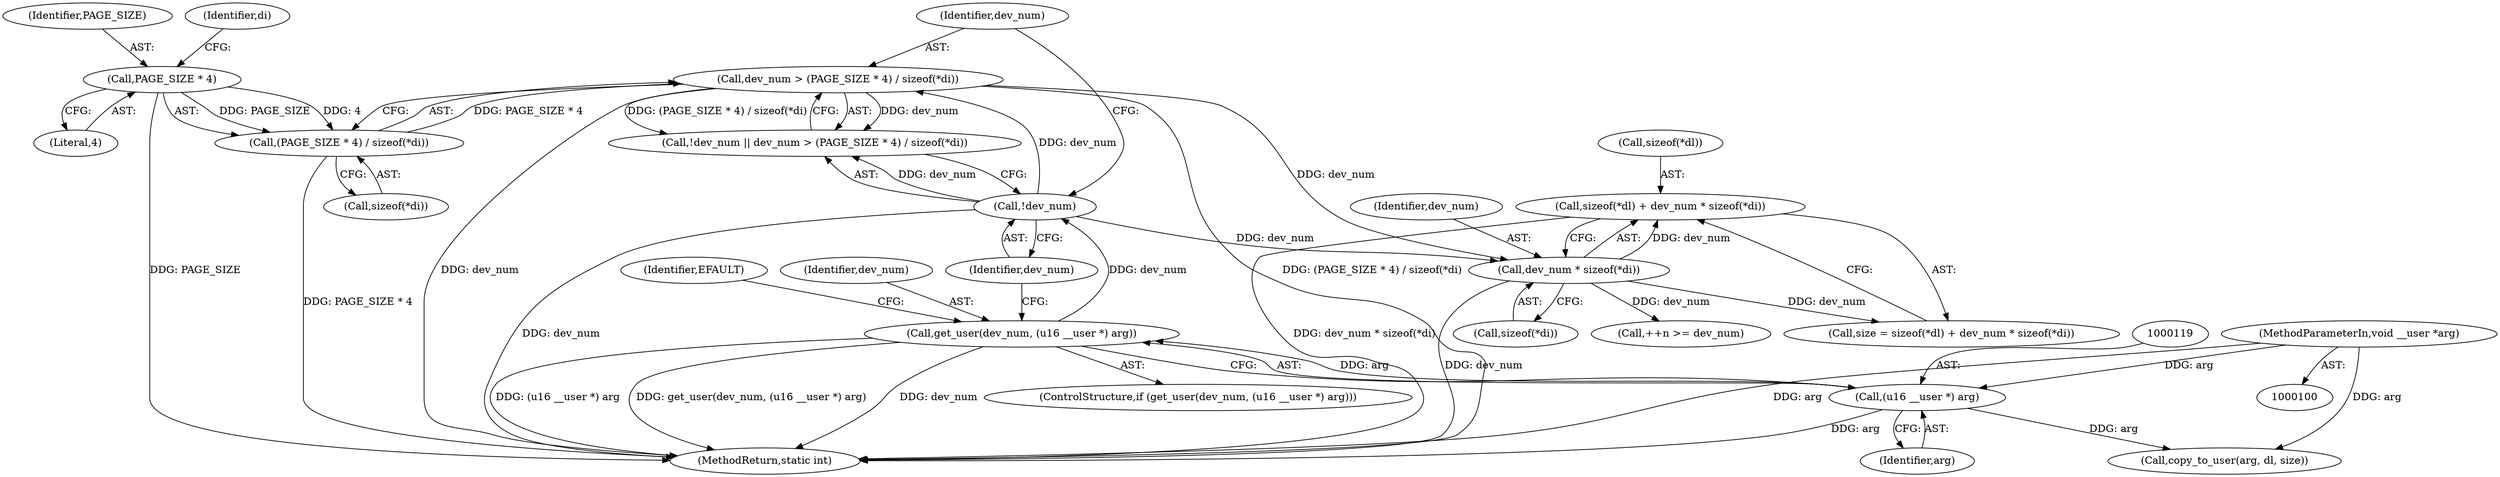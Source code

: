 digraph "0_linux_f9432c5ec8b1e9a09b9b0e5569e3c73db8de432a@API" {
"1000142" [label="(Call,sizeof(*dl) + dev_num * sizeof(*di))"];
"1000146" [label="(Call,dev_num * sizeof(*di))"];
"1000128" [label="(Call,dev_num > (PAGE_SIZE * 4) / sizeof(*di))"];
"1000126" [label="(Call,!dev_num)"];
"1000116" [label="(Call,get_user(dev_num, (u16 __user *) arg))"];
"1000118" [label="(Call,(u16 __user *) arg)"];
"1000101" [label="(MethodParameterIn,void __user *arg)"];
"1000130" [label="(Call,(PAGE_SIZE * 4) / sizeof(*di))"];
"1000131" [label="(Call,PAGE_SIZE * 4)"];
"1000142" [label="(Call,sizeof(*dl) + dev_num * sizeof(*di))"];
"1000118" [label="(Call,(u16 __user *) arg)"];
"1000130" [label="(Call,(PAGE_SIZE * 4) / sizeof(*di))"];
"1000129" [label="(Identifier,dev_num)"];
"1000266" [label="(Call,copy_to_user(arg, dl, size))"];
"1000120" [label="(Identifier,arg)"];
"1000125" [label="(Call,!dev_num || dev_num > (PAGE_SIZE * 4) / sizeof(*di))"];
"1000132" [label="(Identifier,PAGE_SIZE)"];
"1000143" [label="(Call,sizeof(*dl))"];
"1000134" [label="(Call,sizeof(*di))"];
"1000115" [label="(ControlStructure,if (get_user(dev_num, (u16 __user *) arg)))"];
"1000140" [label="(Call,size = sizeof(*dl) + dev_num * sizeof(*di))"];
"1000240" [label="(Call,++n >= dev_num)"];
"1000126" [label="(Call,!dev_num)"];
"1000147" [label="(Identifier,dev_num)"];
"1000117" [label="(Identifier,dev_num)"];
"1000123" [label="(Identifier,EFAULT)"];
"1000128" [label="(Call,dev_num > (PAGE_SIZE * 4) / sizeof(*di))"];
"1000136" [label="(Identifier,di)"];
"1000116" [label="(Call,get_user(dev_num, (u16 __user *) arg))"];
"1000133" [label="(Literal,4)"];
"1000278" [label="(MethodReturn,static int)"];
"1000127" [label="(Identifier,dev_num)"];
"1000131" [label="(Call,PAGE_SIZE * 4)"];
"1000101" [label="(MethodParameterIn,void __user *arg)"];
"1000146" [label="(Call,dev_num * sizeof(*di))"];
"1000148" [label="(Call,sizeof(*di))"];
"1000142" -> "1000140"  [label="AST: "];
"1000142" -> "1000146"  [label="CFG: "];
"1000143" -> "1000142"  [label="AST: "];
"1000146" -> "1000142"  [label="AST: "];
"1000140" -> "1000142"  [label="CFG: "];
"1000142" -> "1000278"  [label="DDG: dev_num * sizeof(*di)"];
"1000146" -> "1000142"  [label="DDG: dev_num"];
"1000146" -> "1000148"  [label="CFG: "];
"1000147" -> "1000146"  [label="AST: "];
"1000148" -> "1000146"  [label="AST: "];
"1000146" -> "1000278"  [label="DDG: dev_num"];
"1000146" -> "1000140"  [label="DDG: dev_num"];
"1000128" -> "1000146"  [label="DDG: dev_num"];
"1000126" -> "1000146"  [label="DDG: dev_num"];
"1000146" -> "1000240"  [label="DDG: dev_num"];
"1000128" -> "1000125"  [label="AST: "];
"1000128" -> "1000130"  [label="CFG: "];
"1000129" -> "1000128"  [label="AST: "];
"1000130" -> "1000128"  [label="AST: "];
"1000125" -> "1000128"  [label="CFG: "];
"1000128" -> "1000278"  [label="DDG: (PAGE_SIZE * 4) / sizeof(*di)"];
"1000128" -> "1000278"  [label="DDG: dev_num"];
"1000128" -> "1000125"  [label="DDG: dev_num"];
"1000128" -> "1000125"  [label="DDG: (PAGE_SIZE * 4) / sizeof(*di)"];
"1000126" -> "1000128"  [label="DDG: dev_num"];
"1000130" -> "1000128"  [label="DDG: PAGE_SIZE * 4"];
"1000126" -> "1000125"  [label="AST: "];
"1000126" -> "1000127"  [label="CFG: "];
"1000127" -> "1000126"  [label="AST: "];
"1000129" -> "1000126"  [label="CFG: "];
"1000125" -> "1000126"  [label="CFG: "];
"1000126" -> "1000278"  [label="DDG: dev_num"];
"1000126" -> "1000125"  [label="DDG: dev_num"];
"1000116" -> "1000126"  [label="DDG: dev_num"];
"1000116" -> "1000115"  [label="AST: "];
"1000116" -> "1000118"  [label="CFG: "];
"1000117" -> "1000116"  [label="AST: "];
"1000118" -> "1000116"  [label="AST: "];
"1000123" -> "1000116"  [label="CFG: "];
"1000127" -> "1000116"  [label="CFG: "];
"1000116" -> "1000278"  [label="DDG: dev_num"];
"1000116" -> "1000278"  [label="DDG: (u16 __user *) arg"];
"1000116" -> "1000278"  [label="DDG: get_user(dev_num, (u16 __user *) arg)"];
"1000118" -> "1000116"  [label="DDG: arg"];
"1000118" -> "1000120"  [label="CFG: "];
"1000119" -> "1000118"  [label="AST: "];
"1000120" -> "1000118"  [label="AST: "];
"1000118" -> "1000278"  [label="DDG: arg"];
"1000101" -> "1000118"  [label="DDG: arg"];
"1000118" -> "1000266"  [label="DDG: arg"];
"1000101" -> "1000100"  [label="AST: "];
"1000101" -> "1000278"  [label="DDG: arg"];
"1000101" -> "1000266"  [label="DDG: arg"];
"1000130" -> "1000134"  [label="CFG: "];
"1000131" -> "1000130"  [label="AST: "];
"1000134" -> "1000130"  [label="AST: "];
"1000130" -> "1000278"  [label="DDG: PAGE_SIZE * 4"];
"1000131" -> "1000130"  [label="DDG: PAGE_SIZE"];
"1000131" -> "1000130"  [label="DDG: 4"];
"1000131" -> "1000133"  [label="CFG: "];
"1000132" -> "1000131"  [label="AST: "];
"1000133" -> "1000131"  [label="AST: "];
"1000136" -> "1000131"  [label="CFG: "];
"1000131" -> "1000278"  [label="DDG: PAGE_SIZE"];
}

